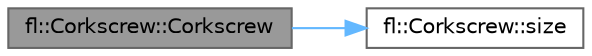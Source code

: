 digraph "fl::Corkscrew::Corkscrew"
{
 // INTERACTIVE_SVG=YES
 // LATEX_PDF_SIZE
  bgcolor="transparent";
  edge [fontname=Helvetica,fontsize=10,labelfontname=Helvetica,labelfontsize=10];
  node [fontname=Helvetica,fontsize=10,shape=box,height=0.2,width=0.4];
  rankdir="LR";
  Node1 [id="Node000001",label="fl::Corkscrew::Corkscrew",height=0.2,width=0.4,color="gray40", fillcolor="grey60", style="filled", fontcolor="black",tooltip=" "];
  Node1 -> Node2 [id="edge1_Node000001_Node000002",color="steelblue1",style="solid",tooltip=" "];
  Node2 [id="Node000002",label="fl::Corkscrew::size",height=0.2,width=0.4,color="grey40", fillcolor="white", style="filled",URL="$dc/d82/classfl_1_1_corkscrew_ac72ddc57e4cc7d3622d6bc80c2cb8fb1.html#ac72ddc57e4cc7d3622d6bc80c2cb8fb1",tooltip=" "];
}
